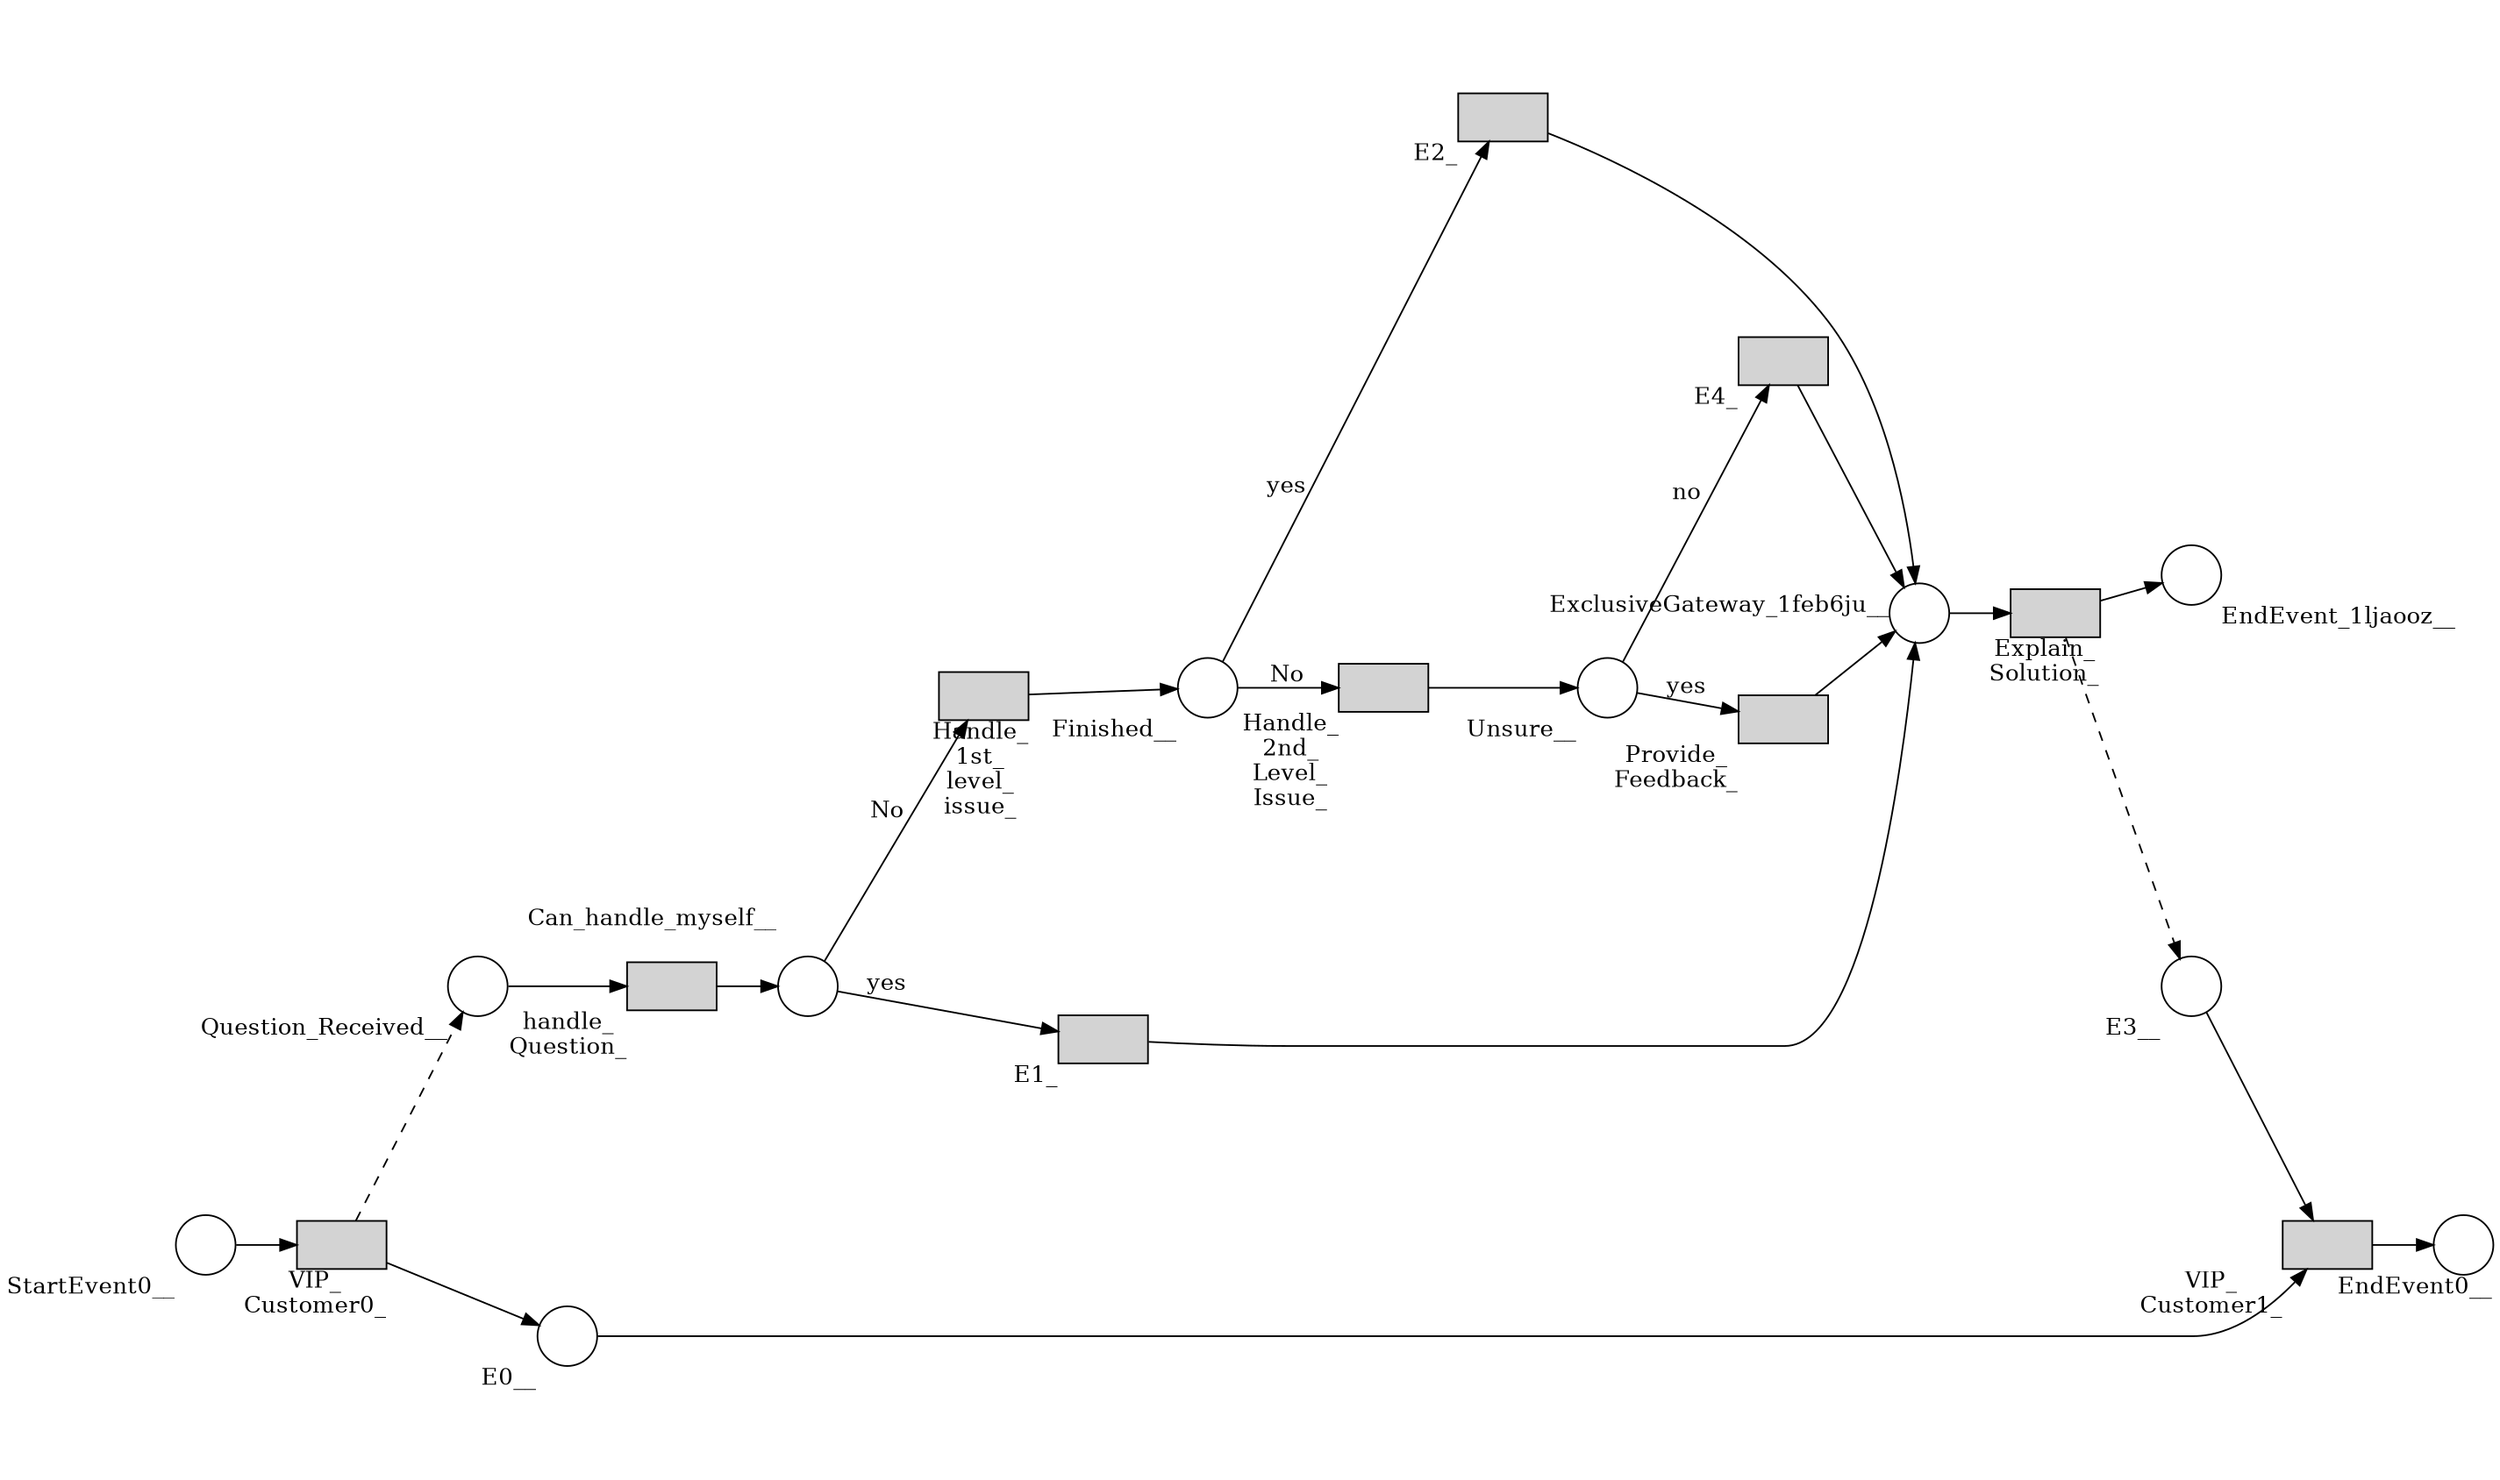 digraph D { 
 rankdir=LR;
 size="19,12" ; 
 ratio="fill";
 fontsize="20" 
;EndEvent_1ljaooz_ [shape = circle ,label= "" , xlabel="EndEvent_1ljaooz__
 " ] ;
E3_ [shape = circle ,label= "" , xlabel="E3__
 " ] ;
VIP_Customer1_ [ shape = box ,style=filled,height= 0.4,label= "", xlabel="VIP_
Customer1_
 " ] ;
Handle_1st_level_issue_ [ shape = box ,style=filled,height= 0.4,label= "", xlabel="Handle_
1st_
level_
issue_
 " ] ;
Question_Received_ [shape = circle ,label= "" , xlabel="Question_Received__
 " ] ;
ExclusiveGateway_1feb6ju_ [shape = circle ,label= "" , xlabel="ExclusiveGateway_1feb6ju__
 " ] ;
E1_ [ shape = box ,style=filled,height= 0.4,label= "", xlabel="E1_
 " ] ;
E2_ [ shape = box ,style=filled,height= 0.4,label= "", xlabel="E2_
 " ] ;
Unsure_ [shape = circle ,label= "" , xlabel="Unsure__
 " ] ;
E4_ [ shape = box ,style=filled,height= 0.4,label= "", xlabel="E4_
 " ] ;
Finished_ [shape = circle ,label= "" , xlabel="Finished__
 " ] ;
Explain_Solution_ [ shape = box ,style=filled,height= 0.4,label= "", xlabel="Explain_
Solution_
 " ] ;
Handle_2nd_Level_Issue_ [ shape = box ,style=filled,height= 0.4,label= "", xlabel="Handle_
2nd_
Level_
Issue_
 " ] ;
handle_Question_ [ shape = box ,style=filled,height= 0.4,label= "", xlabel="handle_
Question_
 " ] ;
StartEvent0_ [shape = circle ,label= "" , xlabel="StartEvent0__
 " ] ;
Provide_Feedback_ [ shape = box ,style=filled,height= 0.4,label= "", xlabel="Provide_
Feedback_
 " ] ;
E0_ [shape = circle ,label= "" , xlabel="E0__
 " ] ;
VIP_Customer0_ [ shape = box ,style=filled,height= 0.4,label= "", xlabel="VIP_
Customer0_
 " ] ;
Can_handle_myself_ [shape = circle ,label= "" , xlabel="Can_handle_myself__
 " ] ;
EndEvent0_ [shape = circle ,label= "" , xlabel="EndEvent0__
 " ] ;
E3_-> { VIP_Customer1_}
VIP_Customer1_-> { EndEvent0_}
Handle_1st_level_issue_-> { Finished_}
Question_Received_-> { handle_Question_}
ExclusiveGateway_1feb6ju_-> { Explain_Solution_}
E1_-> { ExclusiveGateway_1feb6ju_}
E2_-> { ExclusiveGateway_1feb6ju_}
Unsure_-> { Provide_Feedback_}[label = "yes"];
Unsure_-> { E4_}[label = "no"];
E4_-> { ExclusiveGateway_1feb6ju_}
Finished_-> { Handle_2nd_Level_Issue_}[label = "No"];
Finished_-> { E2_}[label = "yes"];
Explain_Solution_-> { EndEvent_1ljaooz_}
Explain_Solution_-> { E3_}[style = dashed]
Handle_2nd_Level_Issue_-> { Unsure_}
handle_Question_-> { Can_handle_myself_}
StartEvent0_-> { VIP_Customer0_}
Provide_Feedback_-> { ExclusiveGateway_1feb6ju_}
E0_-> { VIP_Customer1_}
VIP_Customer0_-> { Question_Received_}[style = dashed]
VIP_Customer0_-> { E0_}
Can_handle_myself_-> { Handle_1st_level_issue_}[label = "No"];
Can_handle_myself_-> { E1_}[label = "yes"];
}